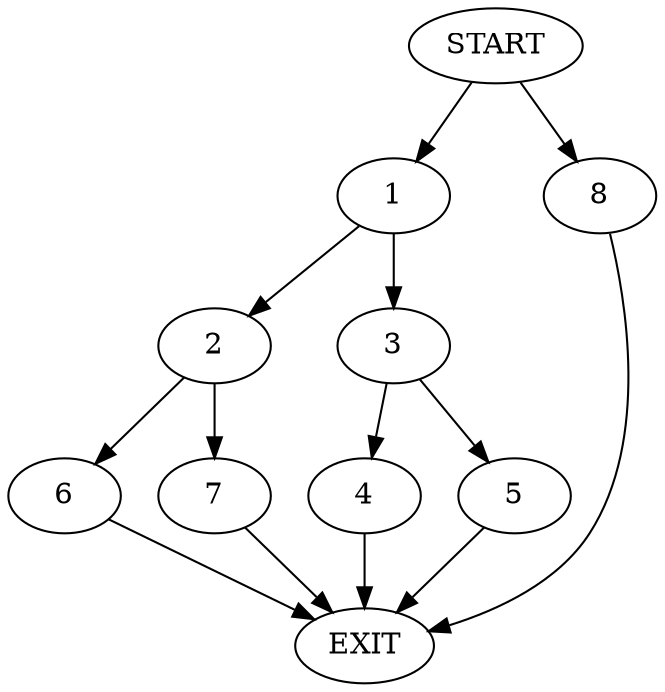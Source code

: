 digraph {
0 [label="START"]
9 [label="EXIT"]
0 -> 1
1 -> 2
1 -> 3
3 -> 4
3 -> 5
2 -> 6
2 -> 7
5 -> 9
4 -> 9
0 -> 8
8 -> 9
7 -> 9
6 -> 9
}
